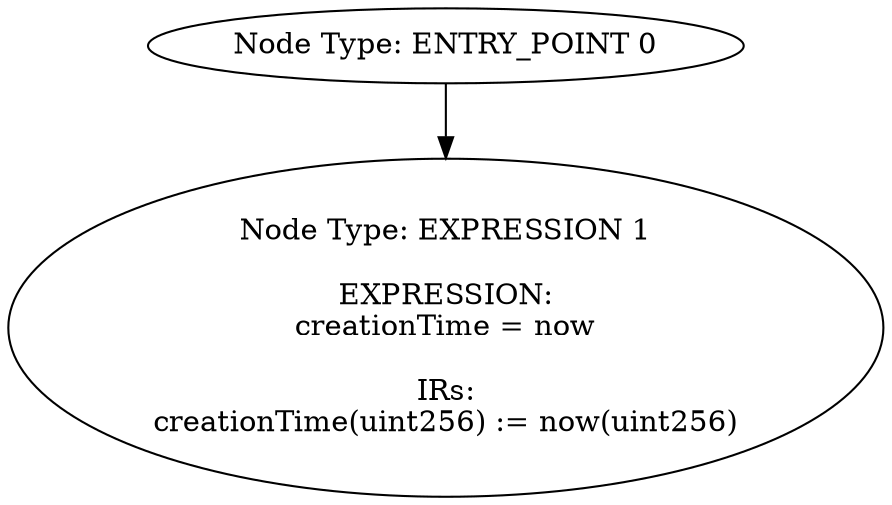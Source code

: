 digraph{
0[label="Node Type: ENTRY_POINT 0
"];
0->1;
1[label="Node Type: EXPRESSION 1

EXPRESSION:
creationTime = now

IRs:
creationTime(uint256) := now(uint256)"];
}

